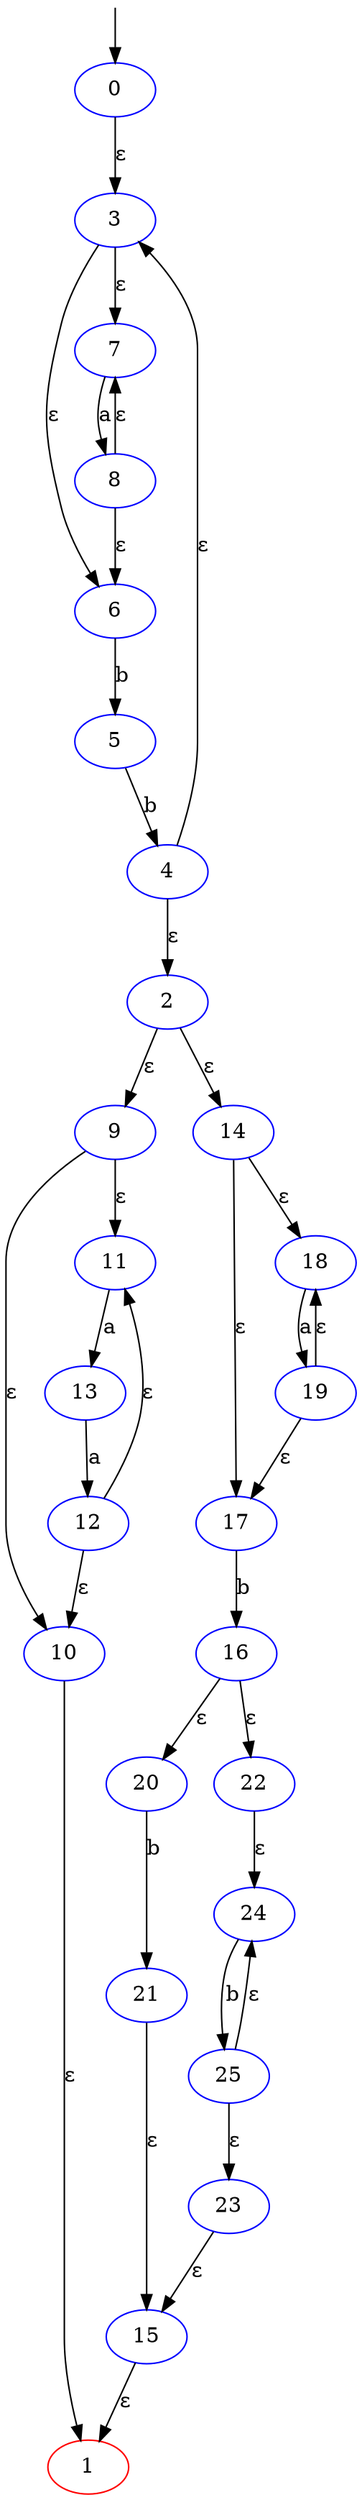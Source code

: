 digraph G{node [color=blue;];0;node [color=red;];1;node [color=blue;];2;node [color=blue;];3;node [color=blue;];4;node [color=blue;];5;node [color=blue;];6;node [color=blue;];7;node [color=blue;];8;node [color=blue;];9;node [color=blue;];10;node [color=blue;];11;node [color=blue;];12;node [color=blue;];13;node [color=blue;];14;node [color=blue;];15;node [color=blue;];16;node [color=blue;];17;node [color=blue;];18;node [color=blue;];19;node [color=blue;];20;node [color=blue;];21;node [color=blue;];22;node [color=blue;];23;node [color=blue;];24;node [color=blue;];25;node [shape=none;label="";height=0;width=0;];-1;-1->0;0->3[label="ε";];2->9[label="ε";];2->14[label="ε";];3->6[label="ε";];3->7[label="ε";];4->2[label="ε";];4->3[label="ε";];5->4[label="b";];6->5[label="b";];7->8[label="a";];8->6[label="ε";];8->7[label="ε";];9->10[label="ε";];9->11[label="ε";];10->1[label="ε";];11->13[label="a";];12->10[label="ε";];12->11[label="ε";];13->12[label="a";];14->17[label="ε";];14->18[label="ε";];15->1[label="ε";];16->20[label="ε";];16->22[label="ε";];17->16[label="b";];18->19[label="a";];19->17[label="ε";];19->18[label="ε";];20->21[label="b";];21->15[label="ε";];22->24[label="ε";];23->15[label="ε";];24->25[label="b";];25->23[label="ε";];25->24[label="ε";];}
